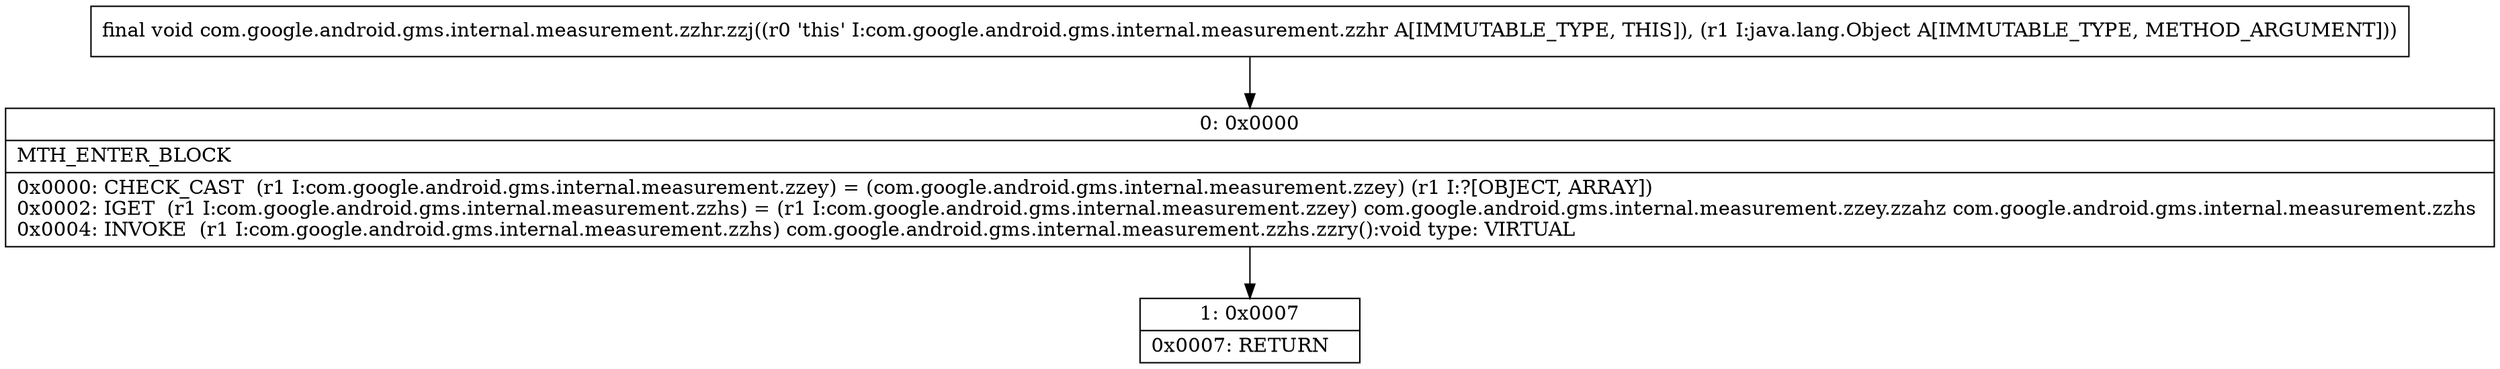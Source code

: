 digraph "CFG forcom.google.android.gms.internal.measurement.zzhr.zzj(Ljava\/lang\/Object;)V" {
Node_0 [shape=record,label="{0\:\ 0x0000|MTH_ENTER_BLOCK\l|0x0000: CHECK_CAST  (r1 I:com.google.android.gms.internal.measurement.zzey) = (com.google.android.gms.internal.measurement.zzey) (r1 I:?[OBJECT, ARRAY]) \l0x0002: IGET  (r1 I:com.google.android.gms.internal.measurement.zzhs) = (r1 I:com.google.android.gms.internal.measurement.zzey) com.google.android.gms.internal.measurement.zzey.zzahz com.google.android.gms.internal.measurement.zzhs \l0x0004: INVOKE  (r1 I:com.google.android.gms.internal.measurement.zzhs) com.google.android.gms.internal.measurement.zzhs.zzry():void type: VIRTUAL \l}"];
Node_1 [shape=record,label="{1\:\ 0x0007|0x0007: RETURN   \l}"];
MethodNode[shape=record,label="{final void com.google.android.gms.internal.measurement.zzhr.zzj((r0 'this' I:com.google.android.gms.internal.measurement.zzhr A[IMMUTABLE_TYPE, THIS]), (r1 I:java.lang.Object A[IMMUTABLE_TYPE, METHOD_ARGUMENT])) }"];
MethodNode -> Node_0;
Node_0 -> Node_1;
}

